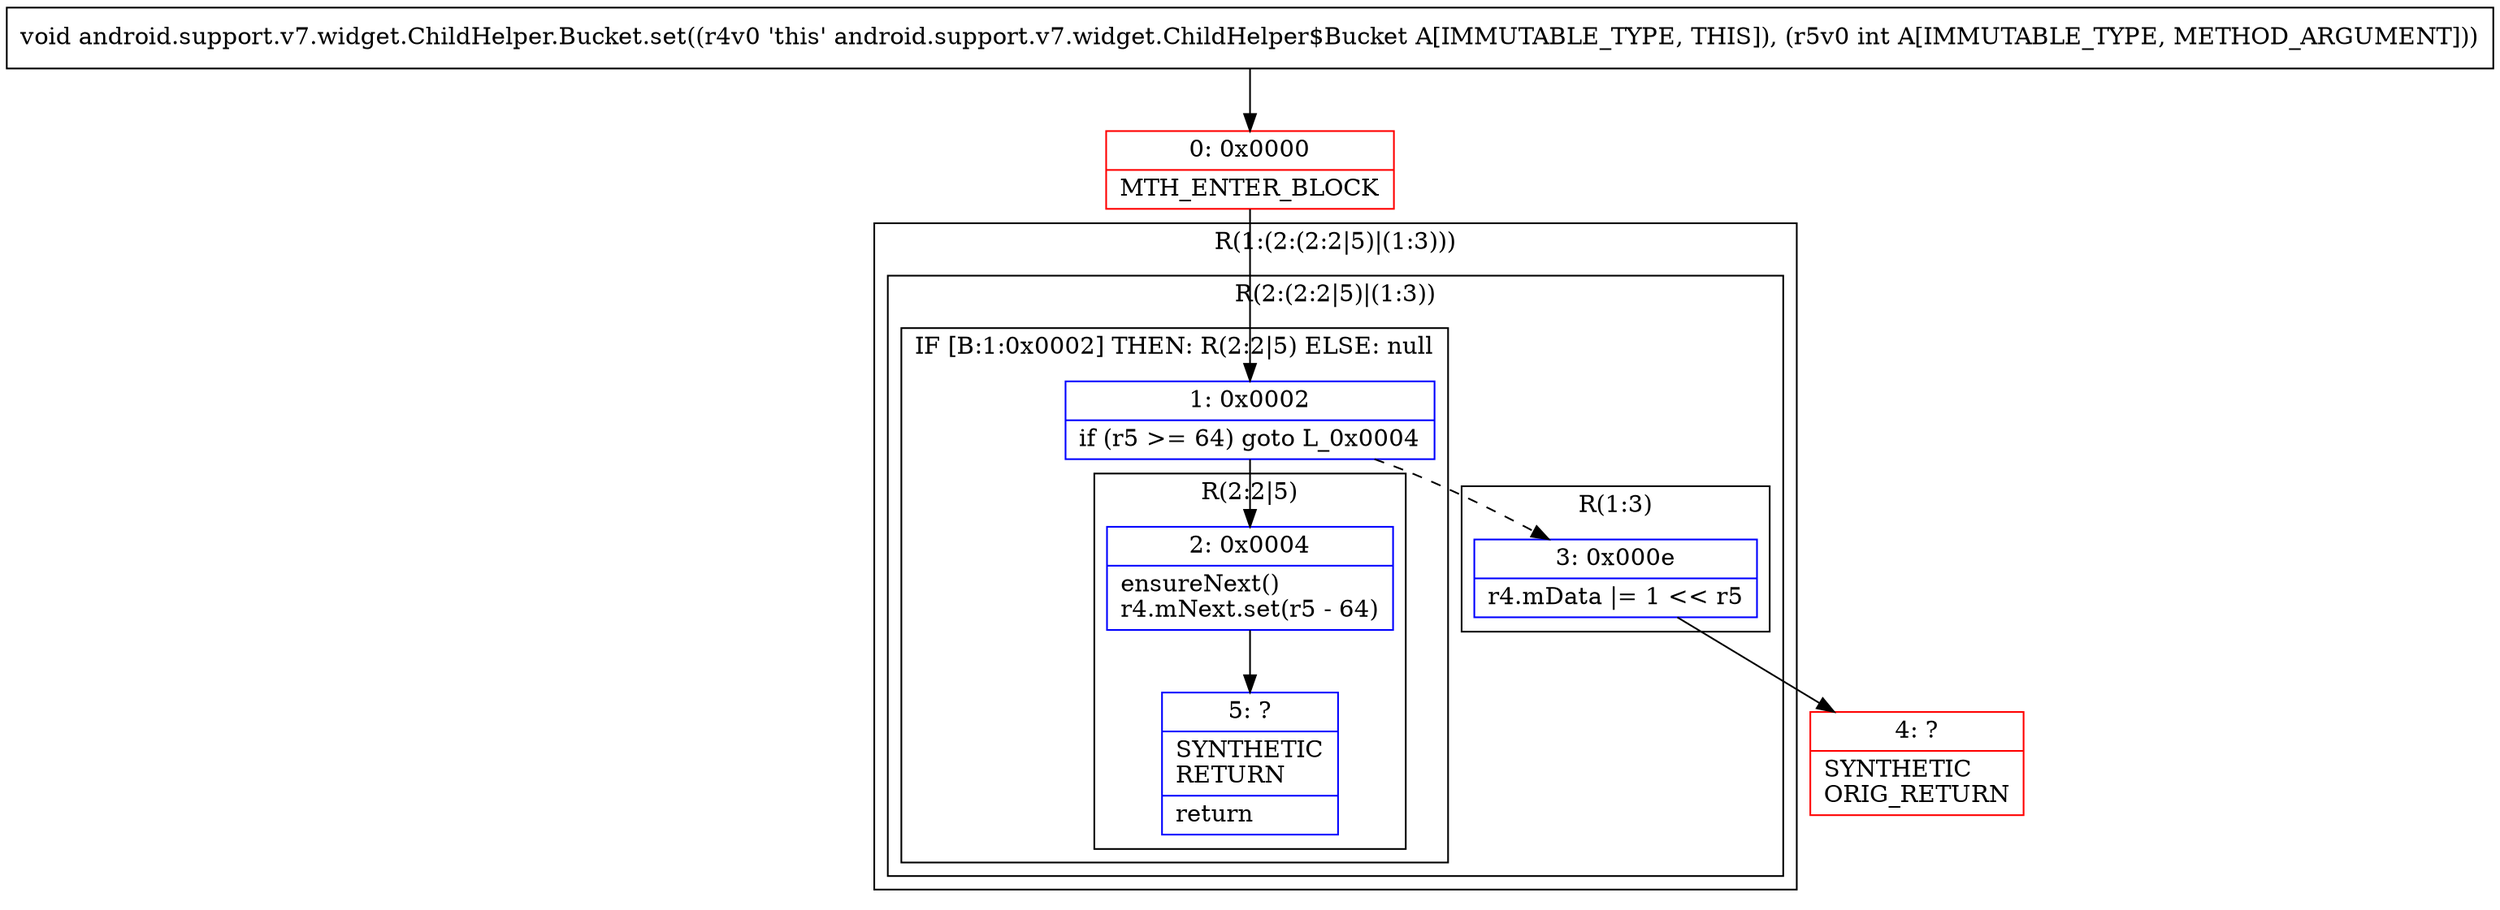 digraph "CFG forandroid.support.v7.widget.ChildHelper.Bucket.set(I)V" {
subgraph cluster_Region_1307913949 {
label = "R(1:(2:(2:2|5)|(1:3)))";
node [shape=record,color=blue];
subgraph cluster_Region_2004388895 {
label = "R(2:(2:2|5)|(1:3))";
node [shape=record,color=blue];
subgraph cluster_IfRegion_1007392355 {
label = "IF [B:1:0x0002] THEN: R(2:2|5) ELSE: null";
node [shape=record,color=blue];
Node_1 [shape=record,label="{1\:\ 0x0002|if (r5 \>= 64) goto L_0x0004\l}"];
subgraph cluster_Region_700664094 {
label = "R(2:2|5)";
node [shape=record,color=blue];
Node_2 [shape=record,label="{2\:\ 0x0004|ensureNext()\lr4.mNext.set(r5 \- 64)\l}"];
Node_5 [shape=record,label="{5\:\ ?|SYNTHETIC\lRETURN\l|return\l}"];
}
}
subgraph cluster_Region_1302599997 {
label = "R(1:3)";
node [shape=record,color=blue];
Node_3 [shape=record,label="{3\:\ 0x000e|r4.mData \|= 1 \<\< r5\l}"];
}
}
}
Node_0 [shape=record,color=red,label="{0\:\ 0x0000|MTH_ENTER_BLOCK\l}"];
Node_4 [shape=record,color=red,label="{4\:\ ?|SYNTHETIC\lORIG_RETURN\l}"];
MethodNode[shape=record,label="{void android.support.v7.widget.ChildHelper.Bucket.set((r4v0 'this' android.support.v7.widget.ChildHelper$Bucket A[IMMUTABLE_TYPE, THIS]), (r5v0 int A[IMMUTABLE_TYPE, METHOD_ARGUMENT])) }"];
MethodNode -> Node_0;
Node_1 -> Node_2;
Node_1 -> Node_3[style=dashed];
Node_2 -> Node_5;
Node_3 -> Node_4;
Node_0 -> Node_1;
}

